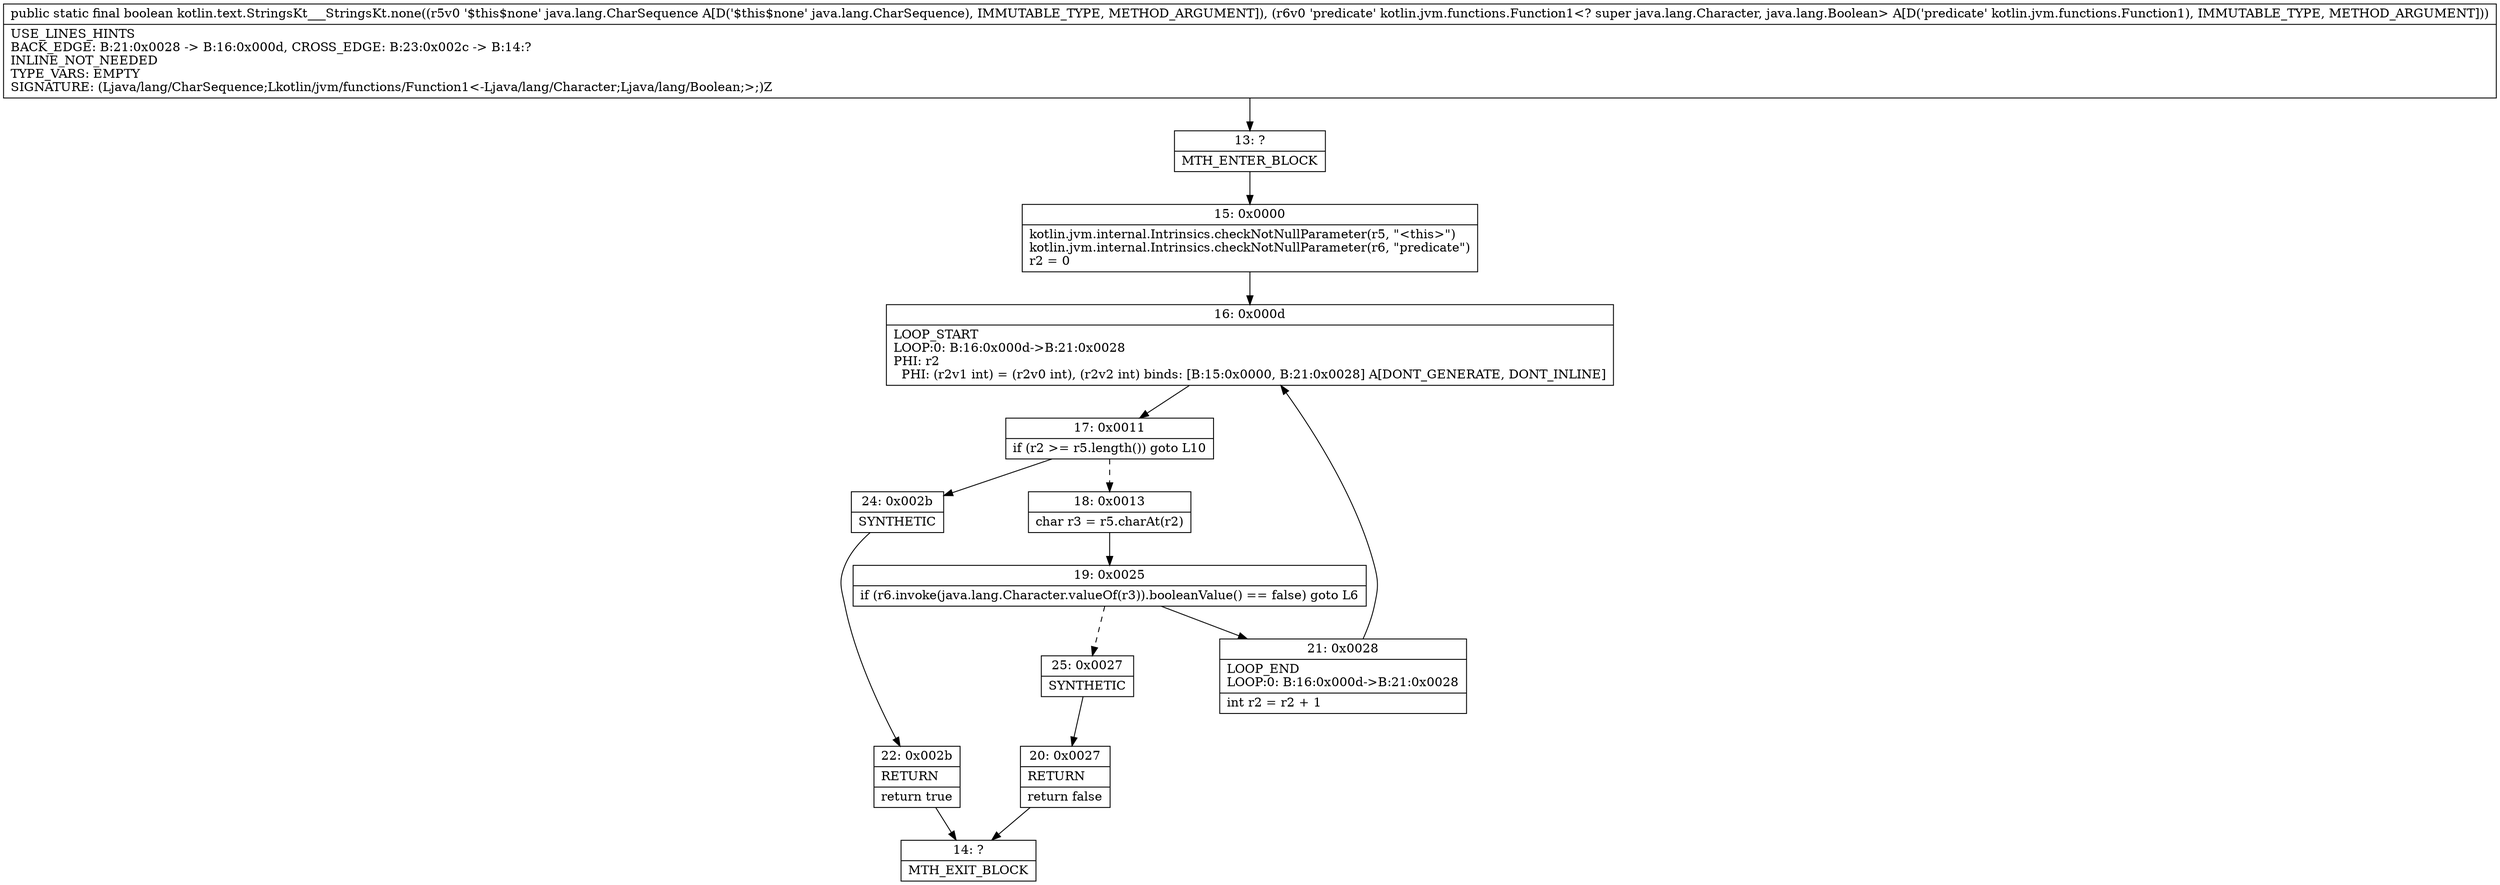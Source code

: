 digraph "CFG forkotlin.text.StringsKt___StringsKt.none(Ljava\/lang\/CharSequence;Lkotlin\/jvm\/functions\/Function1;)Z" {
Node_13 [shape=record,label="{13\:\ ?|MTH_ENTER_BLOCK\l}"];
Node_15 [shape=record,label="{15\:\ 0x0000|kotlin.jvm.internal.Intrinsics.checkNotNullParameter(r5, \"\<this\>\")\lkotlin.jvm.internal.Intrinsics.checkNotNullParameter(r6, \"predicate\")\lr2 = 0\l}"];
Node_16 [shape=record,label="{16\:\ 0x000d|LOOP_START\lLOOP:0: B:16:0x000d\-\>B:21:0x0028\lPHI: r2 \l  PHI: (r2v1 int) = (r2v0 int), (r2v2 int) binds: [B:15:0x0000, B:21:0x0028] A[DONT_GENERATE, DONT_INLINE]\l}"];
Node_17 [shape=record,label="{17\:\ 0x0011|if (r2 \>= r5.length()) goto L10\l}"];
Node_18 [shape=record,label="{18\:\ 0x0013|char r3 = r5.charAt(r2)\l}"];
Node_19 [shape=record,label="{19\:\ 0x0025|if (r6.invoke(java.lang.Character.valueOf(r3)).booleanValue() == false) goto L6\l}"];
Node_21 [shape=record,label="{21\:\ 0x0028|LOOP_END\lLOOP:0: B:16:0x000d\-\>B:21:0x0028\l|int r2 = r2 + 1\l}"];
Node_25 [shape=record,label="{25\:\ 0x0027|SYNTHETIC\l}"];
Node_20 [shape=record,label="{20\:\ 0x0027|RETURN\l|return false\l}"];
Node_14 [shape=record,label="{14\:\ ?|MTH_EXIT_BLOCK\l}"];
Node_24 [shape=record,label="{24\:\ 0x002b|SYNTHETIC\l}"];
Node_22 [shape=record,label="{22\:\ 0x002b|RETURN\l|return true\l}"];
MethodNode[shape=record,label="{public static final boolean kotlin.text.StringsKt___StringsKt.none((r5v0 '$this$none' java.lang.CharSequence A[D('$this$none' java.lang.CharSequence), IMMUTABLE_TYPE, METHOD_ARGUMENT]), (r6v0 'predicate' kotlin.jvm.functions.Function1\<? super java.lang.Character, java.lang.Boolean\> A[D('predicate' kotlin.jvm.functions.Function1), IMMUTABLE_TYPE, METHOD_ARGUMENT]))  | USE_LINES_HINTS\lBACK_EDGE: B:21:0x0028 \-\> B:16:0x000d, CROSS_EDGE: B:23:0x002c \-\> B:14:?\lINLINE_NOT_NEEDED\lTYPE_VARS: EMPTY\lSIGNATURE: (Ljava\/lang\/CharSequence;Lkotlin\/jvm\/functions\/Function1\<\-Ljava\/lang\/Character;Ljava\/lang\/Boolean;\>;)Z\l}"];
MethodNode -> Node_13;Node_13 -> Node_15;
Node_15 -> Node_16;
Node_16 -> Node_17;
Node_17 -> Node_18[style=dashed];
Node_17 -> Node_24;
Node_18 -> Node_19;
Node_19 -> Node_21;
Node_19 -> Node_25[style=dashed];
Node_21 -> Node_16;
Node_25 -> Node_20;
Node_20 -> Node_14;
Node_24 -> Node_22;
Node_22 -> Node_14;
}

